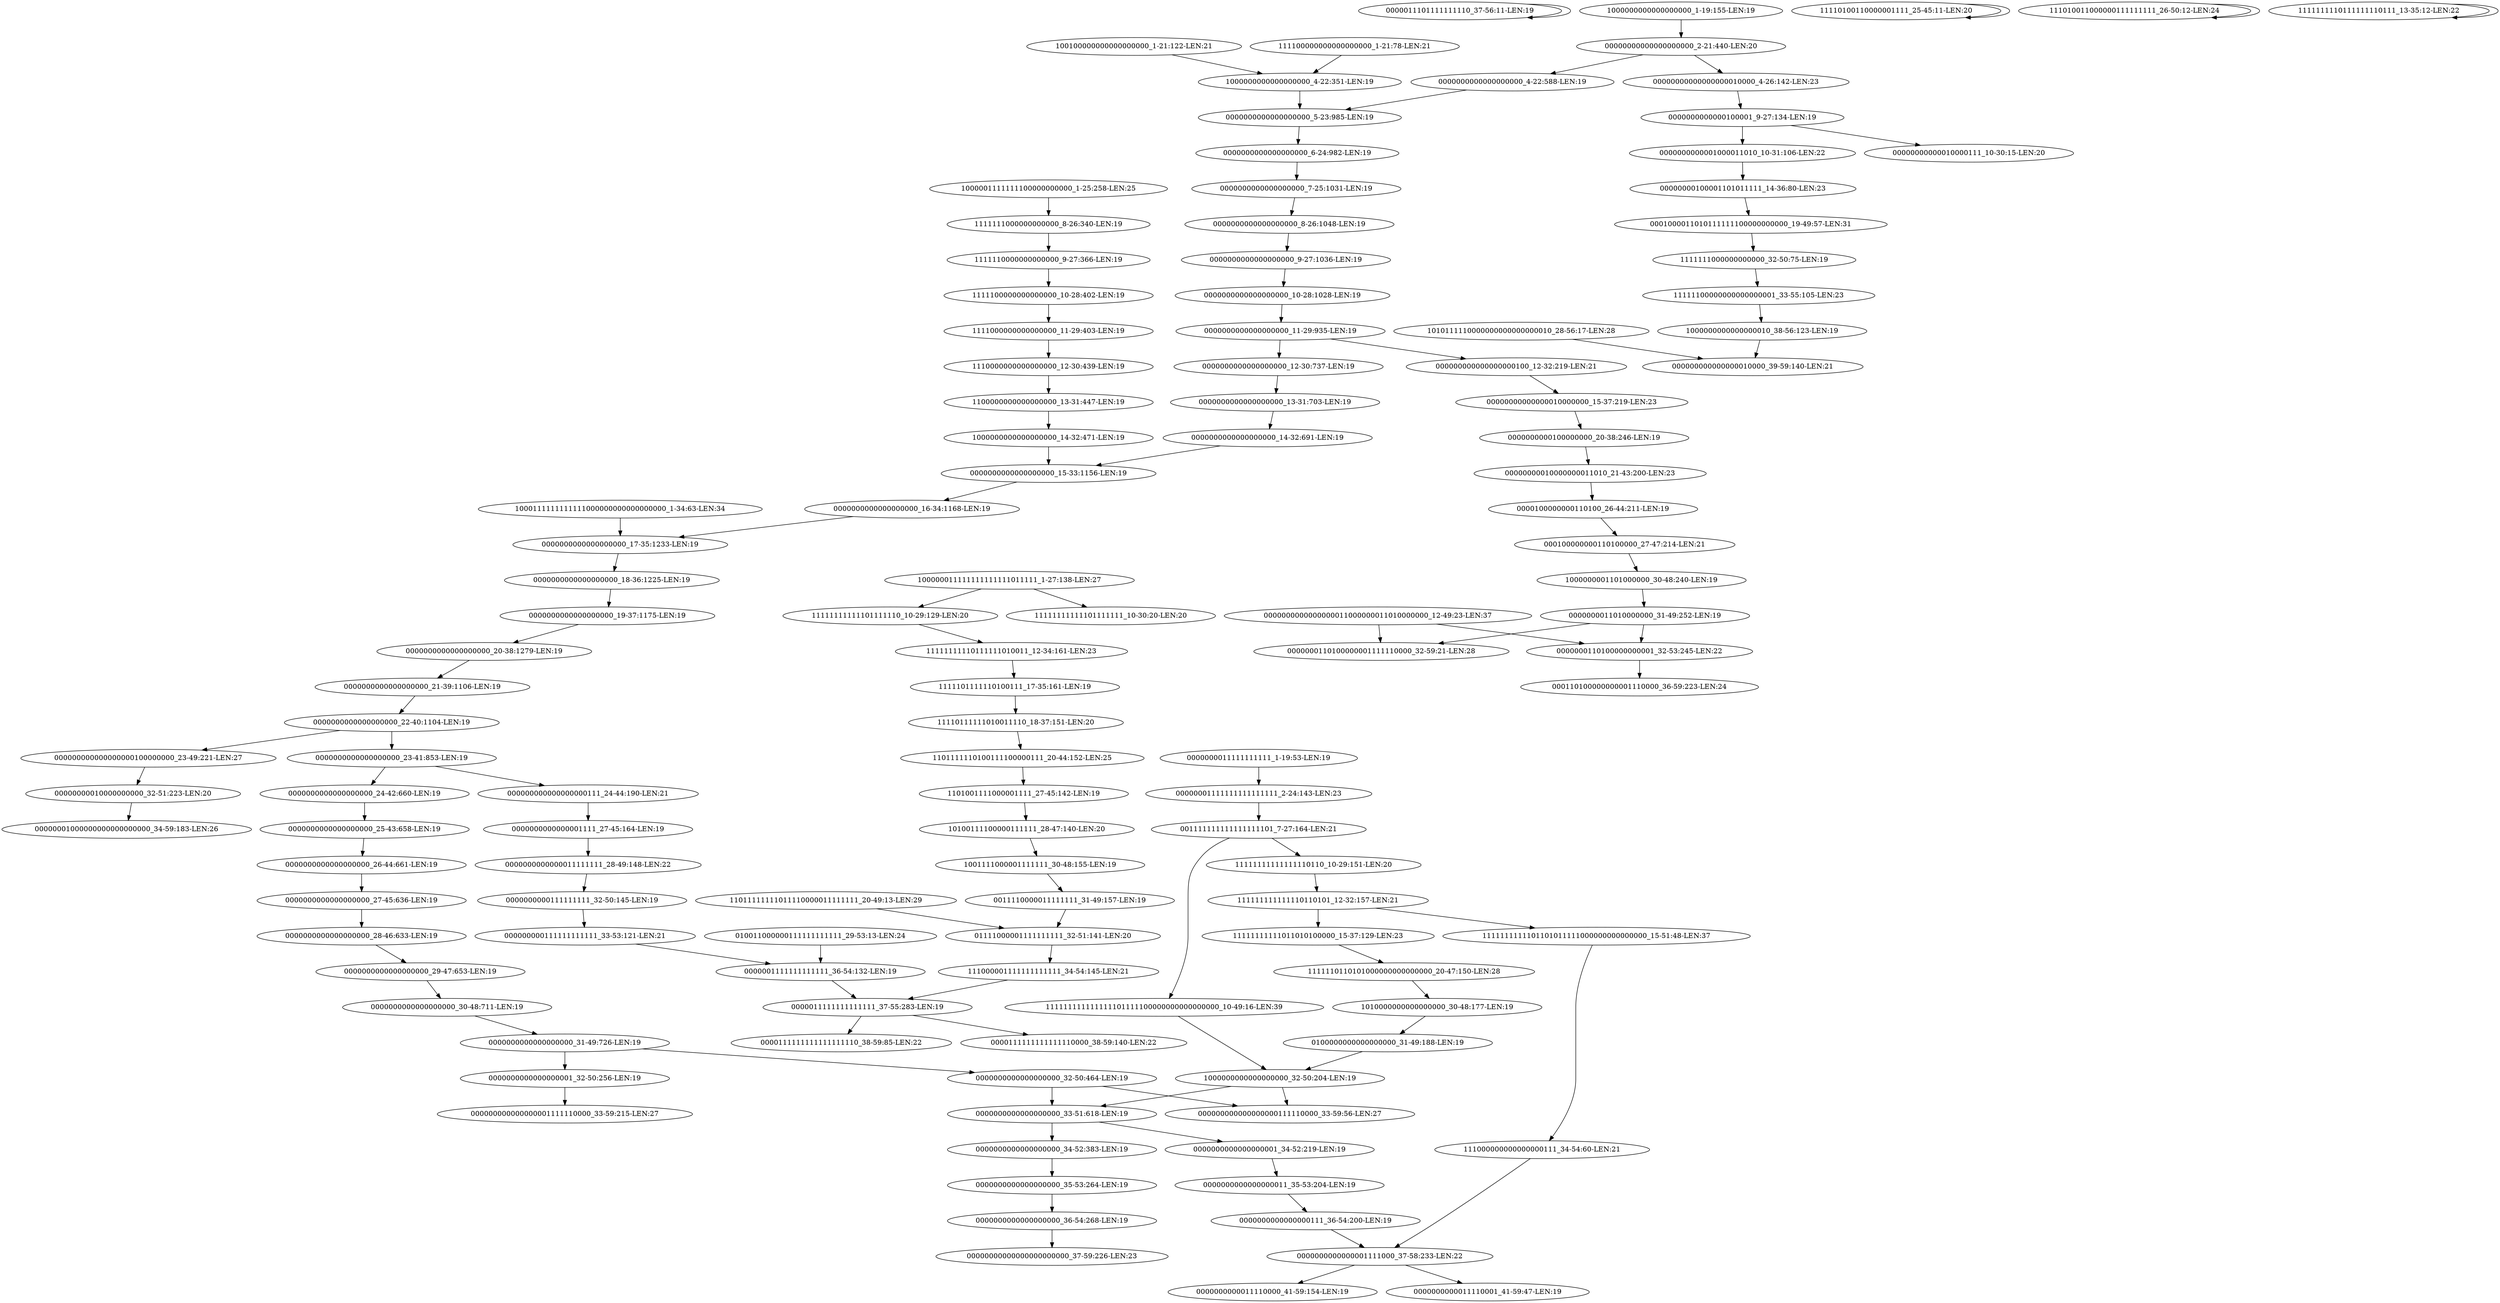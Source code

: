 digraph G {
    "0000011101111111110_37-56:11-LEN:19" -> "0000011101111111110_37-56:11-LEN:19";
    "1111111000000000000_8-26:340-LEN:19" -> "1111110000000000000_9-27:366-LEN:19";
    "1100000000000000000_13-31:447-LEN:19" -> "1000000000000000000_14-32:471-LEN:19";
    "0000000000000000111_36-54:200-LEN:19" -> "0000000000000001111000_37-58:233-LEN:22";
    "0000000000000000000_23-41:853-LEN:19" -> "000000000000000000111_24-44:190-LEN:21";
    "0000000000000000000_23-41:853-LEN:19" -> "0000000000000000000_24-42:660-LEN:19";
    "11111111111101111110_10-29:129-LEN:20" -> "11111111110111111010011_12-34:161-LEN:23";
    "1000001111111100000000000_1-25:258-LEN:25" -> "1111111000000000000_8-26:340-LEN:19";
    "0000000000000000000_19-37:1175-LEN:19" -> "0000000000000000000_20-38:1279-LEN:19";
    "0000011111111111111_37-55:283-LEN:19" -> "0000111111111111110000_38-59:140-LEN:22";
    "0000011111111111111_37-55:283-LEN:19" -> "0000111111111111111110_38-59:85-LEN:22";
    "0000000000000001111_27-45:164-LEN:19" -> "0000000000000011111111_28-49:148-LEN:22";
    "0000000000000000001_32-50:256-LEN:19" -> "000000000000000001111110000_33-59:215-LEN:27";
    "00000001111111111111111_2-24:143-LEN:23" -> "001111111111111111101_7-27:164-LEN:21";
    "0000000000000000000_11-29:935-LEN:19" -> "000000000000000000100_12-32:219-LEN:21";
    "0000000000000000000_11-29:935-LEN:19" -> "0000000000000000000_12-30:737-LEN:19";
    "0000000000000001111000_37-58:233-LEN:22" -> "0000000000011110000_41-59:154-LEN:19";
    "0000000000000001111000_37-58:233-LEN:22" -> "0000000000011110001_41-59:47-LEN:19";
    "0000000000100000000_20-38:246-LEN:19" -> "00000000010000000011010_21-43:200-LEN:23";
    "0000000000000000000_29-47:653-LEN:19" -> "0000000000000000000_30-48:711-LEN:19";
    "0000000000000000000_4-22:588-LEN:19" -> "0000000000000000000_5-23:985-LEN:19";
    "11111111110111111010011_12-34:161-LEN:23" -> "1111101111110100111_17-35:161-LEN:19";
    "0001000011010111111100000000000_19-49:57-LEN:31" -> "1111111000000000000_32-50:75-LEN:19";
    "000000000000000000111_24-44:190-LEN:21" -> "0000000000000001111_27-45:164-LEN:19";
    "0000000000000000000_17-35:1233-LEN:19" -> "0000000000000000000_18-36:1225-LEN:19";
    "1101001111000001111_27-45:142-LEN:19" -> "10100111100000111111_28-47:140-LEN:20";
    "1111111111101101011111000000000000000_15-51:48-LEN:37" -> "111000000000000000111_34-54:60-LEN:21";
    "00000000000000000010000_4-26:142-LEN:23" -> "0000000000000100001_9-27:134-LEN:19";
    "0000000000000000000_22-40:1104-LEN:19" -> "0000000000000000000_23-41:853-LEN:19";
    "0000000000000000000_22-40:1104-LEN:19" -> "000000000000000000100000000_23-49:221-LEN:27";
    "000000000111111111111_33-53:121-LEN:21" -> "0000001111111111111_36-54:132-LEN:19";
    "0000000000000000000_36-54:268-LEN:19" -> "00000000000000000000000_37-59:226-LEN:23";
    "1111111000000000000_32-50:75-LEN:19" -> "11111100000000000000001_33-55:105-LEN:23";
    "10100111100000111111_28-47:140-LEN:20" -> "1001111000001111111_30-48:155-LEN:19";
    "1000111111111111000000000000000000_1-34:63-LEN:34" -> "0000000000000000000_17-35:1233-LEN:19";
    "0000000000000000000_27-45:636-LEN:19" -> "0000000000000000000_28-46:633-LEN:19";
    "11110100110000001111_25-45:11-LEN:20" -> "11110100110000001111_25-45:11-LEN:20";
    "100100000000000000000_1-21:122-LEN:21" -> "1000000000000000000_4-22:351-LEN:19";
    "1000000001101000000_30-48:240-LEN:19" -> "0000000011010000000_31-49:252-LEN:19";
    "1010000000000000000_30-48:177-LEN:19" -> "0100000000000000000_31-49:188-LEN:19";
    "0000000110100000000001_32-53:245-LEN:22" -> "000110100000000001110000_36-59:223-LEN:24";
    "000000000000000000100_12-32:219-LEN:21" -> "00000000000000010000000_15-37:219-LEN:23";
    "111010011000000111111111_26-50:12-LEN:24" -> "111010011000000111111111_26-50:12-LEN:24";
    "0000000000001000011010_10-31:106-LEN:22" -> "00000000100001101011111_14-36:80-LEN:23";
    "0000100000000110100_26-44:211-LEN:19" -> "000100000000110100000_27-47:214-LEN:21";
    "11111111111111110110_10-29:151-LEN:20" -> "111111111111110110101_12-32:157-LEN:21";
    "0000000000000000000_20-38:1279-LEN:19" -> "0000000000000000000_21-39:1106-LEN:19";
    "1000000000000000000_14-32:471-LEN:19" -> "0000000000000000000_15-33:1156-LEN:19";
    "0000000000000011111111_28-49:148-LEN:22" -> "0000000000111111111_32-50:145-LEN:19";
    "11011111111011110000011111111_20-49:13-LEN:29" -> "01111000001111111111_32-51:141-LEN:20";
    "0000000000000100001_9-27:134-LEN:19" -> "00000000000010000111_10-30:15-LEN:20";
    "0000000000000100001_9-27:134-LEN:19" -> "0000000000001000011010_10-31:106-LEN:22";
    "1111110000000000000_9-27:366-LEN:19" -> "1111100000000000000_10-28:402-LEN:19";
    "0000000000000000000_10-28:1028-LEN:19" -> "0000000000000000000_11-29:935-LEN:19";
    "000000000000000000100000000_23-49:221-LEN:27" -> "00000000010000000000_32-51:223-LEN:20";
    "00000000010000000011010_21-43:200-LEN:23" -> "0000100000000110100_26-44:211-LEN:19";
    "010011000000111111111111_29-53:13-LEN:24" -> "0000001111111111111_36-54:132-LEN:19";
    "000100000000110100000_27-47:214-LEN:21" -> "1000000001101000000_30-48:240-LEN:19";
    "0011110000011111111_31-49:157-LEN:19" -> "01111000001111111111_32-51:141-LEN:20";
    "0000000011111111111_1-19:53-LEN:19" -> "00000001111111111111111_2-24:143-LEN:23";
    "0000000000000000001_34-52:219-LEN:19" -> "0000000000000000011_35-53:204-LEN:19";
    "111000000000000000111_34-54:60-LEN:21" -> "0000000000000001111000_37-58:233-LEN:22";
    "0100000000000000000_31-49:188-LEN:19" -> "1000000000000000000_32-50:204-LEN:19";
    "11110111111010011110_18-37:151-LEN:20" -> "1101111110100111100000111_20-44:152-LEN:25";
    "111111111111110110101_12-32:157-LEN:21" -> "1111111111101101011111000000000000000_15-51:48-LEN:37";
    "111111111111110110101_12-32:157-LEN:21" -> "11111111111011010100000_15-37:129-LEN:23";
    "001111111111111111101_7-27:164-LEN:21" -> "11111111111111110110_10-29:151-LEN:20";
    "001111111111111111101_7-27:164-LEN:21" -> "111111111111111101111100000000000000000_10-49:16-LEN:39";
    "11111100000000000000001_33-55:105-LEN:23" -> "1000000000000000010_38-56:123-LEN:19";
    "1111111110111111110111_13-35:12-LEN:22" -> "1111111110111111110111_13-35:12-LEN:22";
    "111111111111111101111100000000000000000_10-49:16-LEN:39" -> "1000000000000000000_32-50:204-LEN:19";
    "1111100000000000000_10-28:402-LEN:19" -> "1111000000000000000_11-29:403-LEN:19";
    "1000000000000000000_32-50:204-LEN:19" -> "000000000000000000111110000_33-59:56-LEN:27";
    "1000000000000000000_32-50:204-LEN:19" -> "0000000000000000000_33-51:618-LEN:19";
    "0000000000000000000_35-53:264-LEN:19" -> "0000000000000000000_36-54:268-LEN:19";
    "0000000000000000011_35-53:204-LEN:19" -> "0000000000000000111_36-54:200-LEN:19";
    "0000000000000000011000000011010000000_12-49:23-LEN:37" -> "0000000110100000000001_32-53:245-LEN:22";
    "0000000000000000011000000011010000000_12-49:23-LEN:37" -> "0000000110100000001111110000_32-59:21-LEN:28";
    "0000000000000000000_32-50:464-LEN:19" -> "000000000000000000111110000_33-59:56-LEN:27";
    "0000000000000000000_32-50:464-LEN:19" -> "0000000000000000000_33-51:618-LEN:19";
    "0000000000000000000_16-34:1168-LEN:19" -> "0000000000000000000_17-35:1233-LEN:19";
    "1010111110000000000000000010_28-56:17-LEN:28" -> "000000000000000010000_39-59:140-LEN:21";
    "00000000100001101011111_14-36:80-LEN:23" -> "0001000011010111111100000000000_19-49:57-LEN:31";
    "0000000000000000000_31-49:726-LEN:19" -> "0000000000000000001_32-50:256-LEN:19";
    "0000000000000000000_31-49:726-LEN:19" -> "0000000000000000000_32-50:464-LEN:19";
    "0000000000000000000_14-32:691-LEN:19" -> "0000000000000000000_15-33:1156-LEN:19";
    "11111111111011010100000_15-37:129-LEN:23" -> "1111110110101000000000000000_20-47:150-LEN:28";
    "0000000000000000000_18-36:1225-LEN:19" -> "0000000000000000000_19-37:1175-LEN:19";
    "0000000000000000000_28-46:633-LEN:19" -> "0000000000000000000_29-47:653-LEN:19";
    "0000000011010000000_31-49:252-LEN:19" -> "0000000110100000000001_32-53:245-LEN:22";
    "0000000011010000000_31-49:252-LEN:19" -> "0000000110100000001111110000_32-59:21-LEN:28";
    "0000000000000000000_25-43:658-LEN:19" -> "0000000000000000000_26-44:661-LEN:19";
    "1101111110100111100000111_20-44:152-LEN:25" -> "1101001111000001111_27-45:142-LEN:19";
    "0000000000000000000_24-42:660-LEN:19" -> "0000000000000000000_25-43:658-LEN:19";
    "1001111000001111111_30-48:155-LEN:19" -> "0011110000011111111_31-49:157-LEN:19";
    "00000000000000010000000_15-37:219-LEN:23" -> "0000000000100000000_20-38:246-LEN:19";
    "01111000001111111111_32-51:141-LEN:20" -> "111000001111111111111_34-54:145-LEN:21";
    "0000000000000000000_21-39:1106-LEN:19" -> "0000000000000000000_22-40:1104-LEN:19";
    "1000000000000000000_1-19:155-LEN:19" -> "00000000000000000000_2-21:440-LEN:20";
    "00000000000000000000_2-21:440-LEN:20" -> "0000000000000000000_4-22:588-LEN:19";
    "00000000000000000000_2-21:440-LEN:20" -> "00000000000000000010000_4-26:142-LEN:23";
    "0000000000000000000_34-52:383-LEN:19" -> "0000000000000000000_35-53:264-LEN:19";
    "100000011111111111111011111_1-27:138-LEN:27" -> "11111111111101111110_10-29:129-LEN:20";
    "100000011111111111111011111_1-27:138-LEN:27" -> "11111111111101111111_10-30:20-LEN:20";
    "1110000000000000000_12-30:439-LEN:19" -> "1100000000000000000_13-31:447-LEN:19";
    "0000000000000000000_30-48:711-LEN:19" -> "0000000000000000000_31-49:726-LEN:19";
    "00000000010000000000_32-51:223-LEN:20" -> "00000001000000000000000000_34-59:183-LEN:26";
    "0000000000000000000_6-24:982-LEN:19" -> "0000000000000000000_7-25:1031-LEN:19";
    "0000000000000000000_26-44:661-LEN:19" -> "0000000000000000000_27-45:636-LEN:19";
    "0000000000000000000_13-31:703-LEN:19" -> "0000000000000000000_14-32:691-LEN:19";
    "0000000000000000000_8-26:1048-LEN:19" -> "0000000000000000000_9-27:1036-LEN:19";
    "1111110110101000000000000000_20-47:150-LEN:28" -> "1010000000000000000_30-48:177-LEN:19";
    "0000000000000000000_5-23:985-LEN:19" -> "0000000000000000000_6-24:982-LEN:19";
    "1000000000000000000_4-22:351-LEN:19" -> "0000000000000000000_5-23:985-LEN:19";
    "0000000000000000000_9-27:1036-LEN:19" -> "0000000000000000000_10-28:1028-LEN:19";
    "0000000000000000000_7-25:1031-LEN:19" -> "0000000000000000000_8-26:1048-LEN:19";
    "111100000000000000000_1-21:78-LEN:21" -> "1000000000000000000_4-22:351-LEN:19";
    "0000000000000000000_12-30:737-LEN:19" -> "0000000000000000000_13-31:703-LEN:19";
    "0000000000000000000_15-33:1156-LEN:19" -> "0000000000000000000_16-34:1168-LEN:19";
    "1000000000000000010_38-56:123-LEN:19" -> "000000000000000010000_39-59:140-LEN:21";
    "1111101111110100111_17-35:161-LEN:19" -> "11110111111010011110_18-37:151-LEN:20";
    "0000000000000000000_33-51:618-LEN:19" -> "0000000000000000001_34-52:219-LEN:19";
    "0000000000000000000_33-51:618-LEN:19" -> "0000000000000000000_34-52:383-LEN:19";
    "0000000000111111111_32-50:145-LEN:19" -> "000000000111111111111_33-53:121-LEN:21";
    "1111000000000000000_11-29:403-LEN:19" -> "1110000000000000000_12-30:439-LEN:19";
    "111000001111111111111_34-54:145-LEN:21" -> "0000011111111111111_37-55:283-LEN:19";
    "0000001111111111111_36-54:132-LEN:19" -> "0000011111111111111_37-55:283-LEN:19";
}
